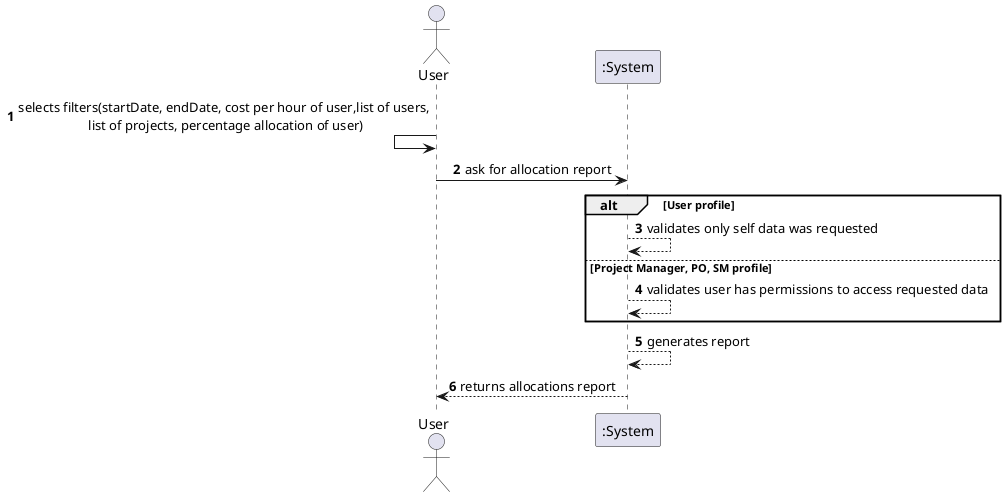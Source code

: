 @startuml
skinparam SequenceMessageAlign center
autonumber
actor “User” as User
participant ":System" as System

User <- User: selects filters(startDate, endDate, cost per hour of user,list of users,\n list of projects, percentage allocation of user)
User -> System: ask for allocation report
alt User profile
System --> System: validates only self data was requested
else Project Manager, PO, SM profile
System --> System: validates user has permissions to access requested data
end
System --> System: generates report
User <-- System: returns allocations report

@endum

